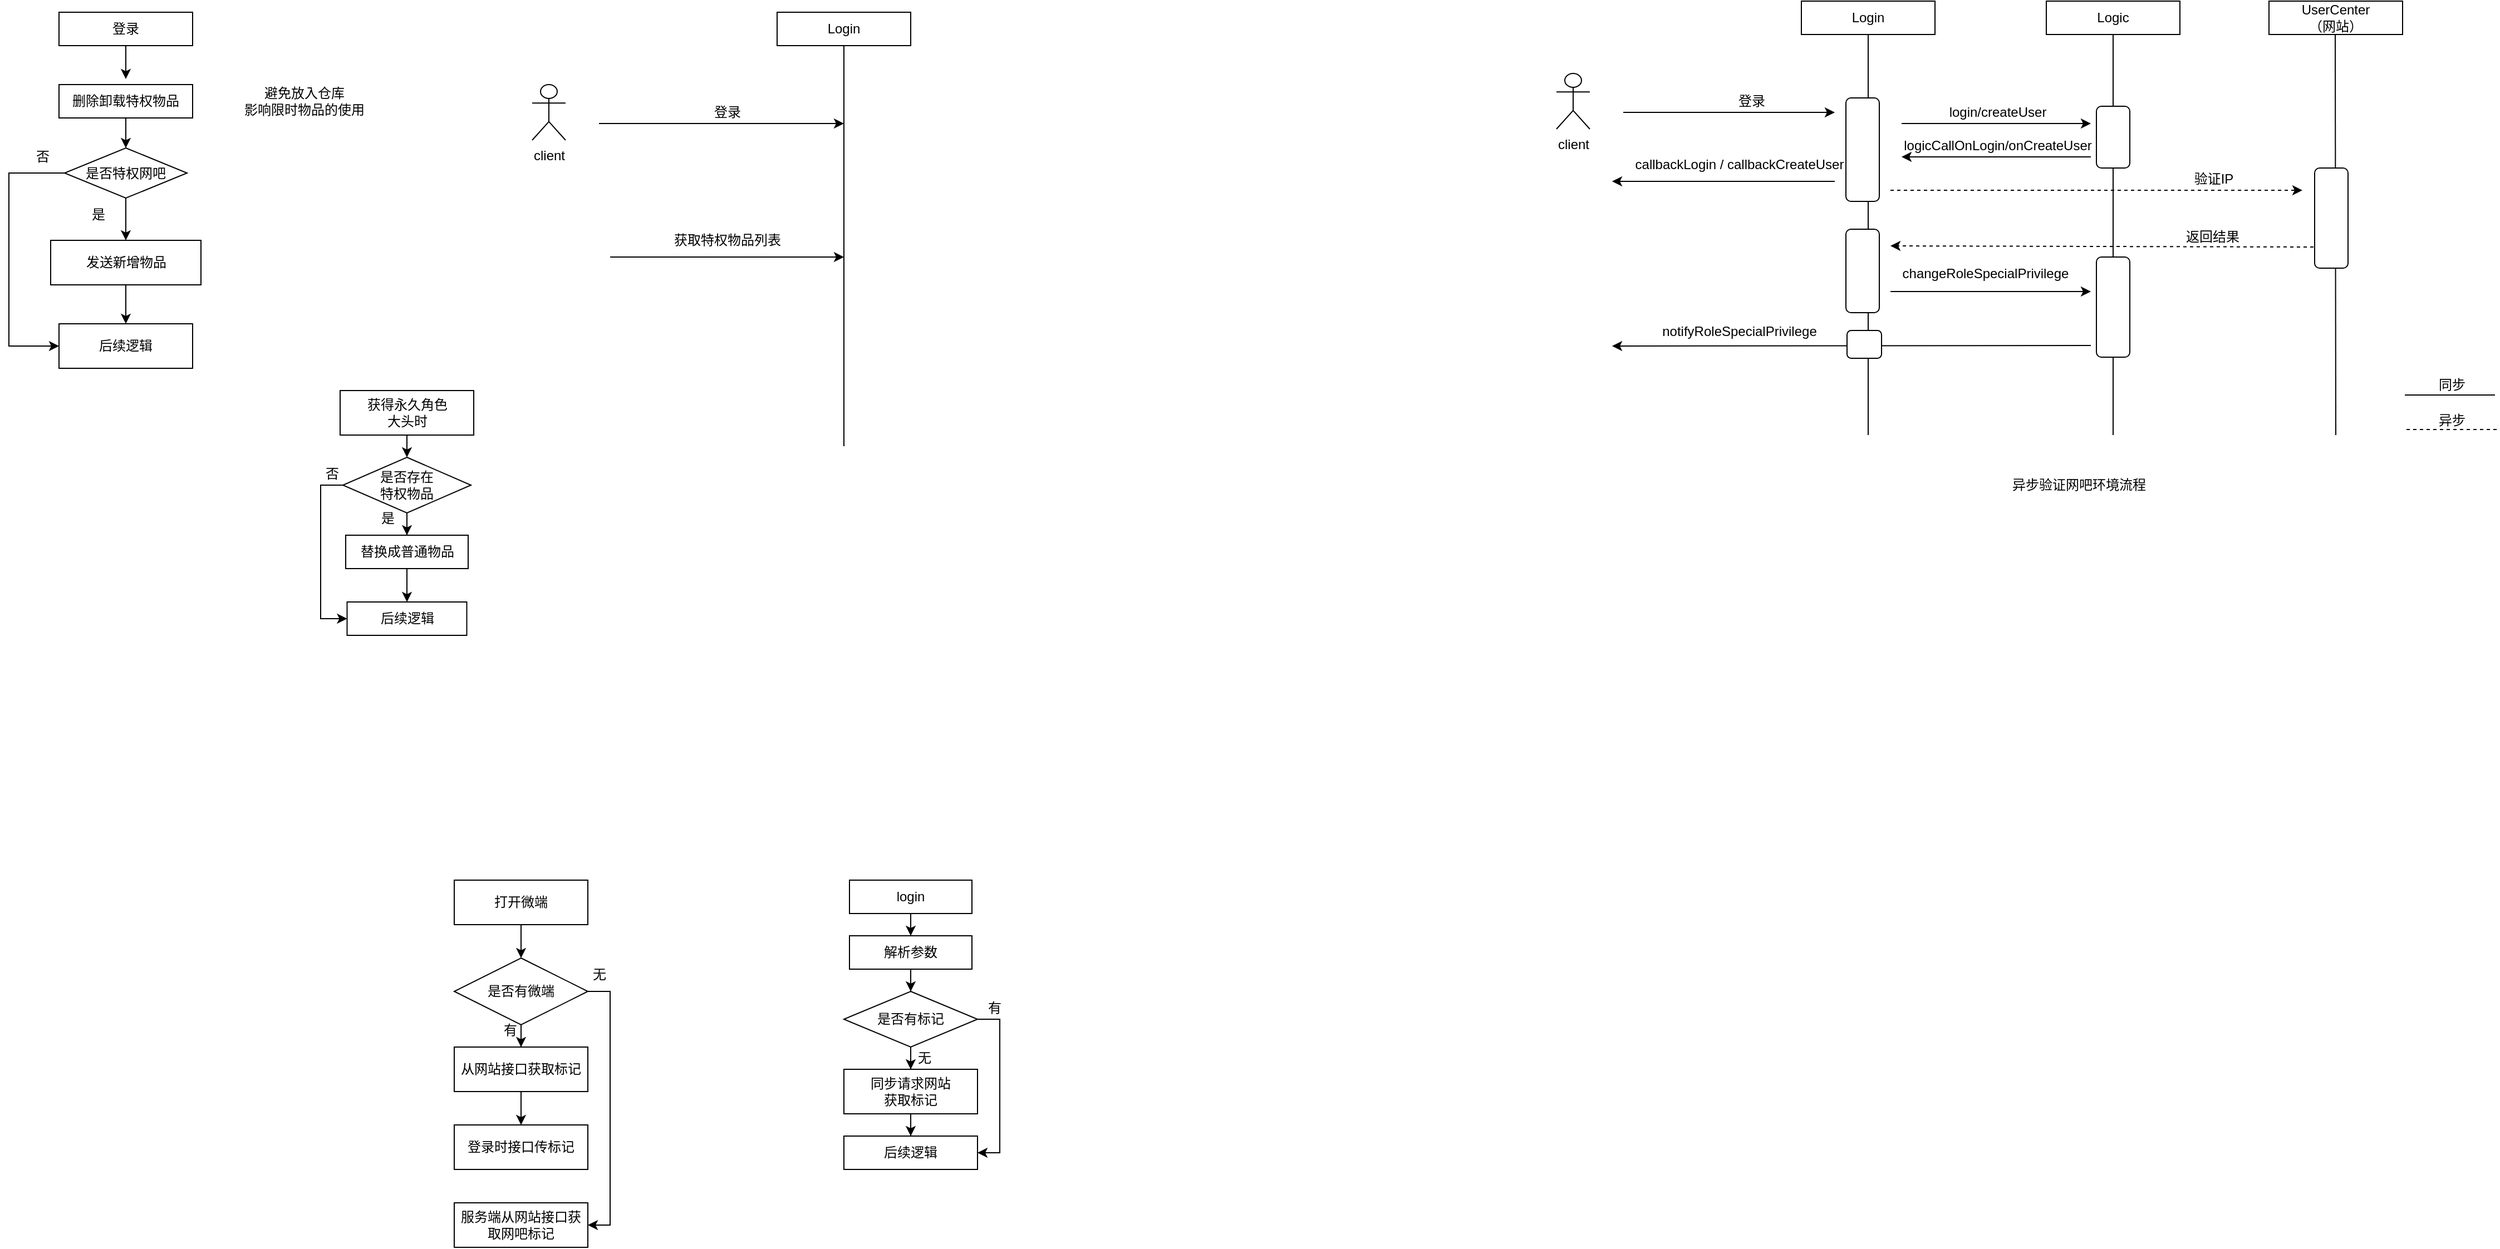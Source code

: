 <mxfile version="21.3.0" type="github">
  <diagram name="第 1 页" id="98STv8WHStd1L3syZUIn">
    <mxGraphModel dx="1434" dy="764" grid="0" gridSize="10" guides="1" tooltips="1" connect="1" arrows="1" fold="1" page="1" pageScale="1" pageWidth="4681" pageHeight="3300" math="0" shadow="0">
      <root>
        <mxCell id="0" />
        <mxCell id="1" parent="0" />
        <mxCell id="phvqhUlvL6FENhMKcl7T-6" style="edgeStyle=orthogonalEdgeStyle;rounded=0;orthogonalLoop=1;jettySize=auto;html=1;exitX=0.5;exitY=1;exitDx=0;exitDy=0;" parent="1" source="phvqhUlvL6FENhMKcl7T-1" edge="1">
          <mxGeometry relative="1" as="geometry">
            <mxPoint x="345" y="190" as="targetPoint" />
          </mxGeometry>
        </mxCell>
        <mxCell id="phvqhUlvL6FENhMKcl7T-1" value="登录" style="rounded=0;whiteSpace=wrap;html=1;" parent="1" vertex="1">
          <mxGeometry x="285" y="130" width="120" height="30" as="geometry" />
        </mxCell>
        <mxCell id="phvqhUlvL6FENhMKcl7T-7" style="edgeStyle=orthogonalEdgeStyle;rounded=0;orthogonalLoop=1;jettySize=auto;html=1;exitX=0;exitY=0.5;exitDx=0;exitDy=0;entryX=0;entryY=0.5;entryDx=0;entryDy=0;" parent="1" source="phvqhUlvL6FENhMKcl7T-2" target="phvqhUlvL6FENhMKcl7T-5" edge="1">
          <mxGeometry relative="1" as="geometry">
            <Array as="points">
              <mxPoint x="240" y="275" />
              <mxPoint x="240" y="430" />
            </Array>
          </mxGeometry>
        </mxCell>
        <mxCell id="phvqhUlvL6FENhMKcl7T-9" style="edgeStyle=orthogonalEdgeStyle;rounded=0;orthogonalLoop=1;jettySize=auto;html=1;exitX=0.5;exitY=1;exitDx=0;exitDy=0;" parent="1" source="phvqhUlvL6FENhMKcl7T-2" target="phvqhUlvL6FENhMKcl7T-3" edge="1">
          <mxGeometry relative="1" as="geometry" />
        </mxCell>
        <mxCell id="phvqhUlvL6FENhMKcl7T-2" value="是否特权网吧" style="rhombus;whiteSpace=wrap;html=1;" parent="1" vertex="1">
          <mxGeometry x="290" y="252" width="110" height="45" as="geometry" />
        </mxCell>
        <mxCell id="phvqhUlvL6FENhMKcl7T-11" style="edgeStyle=orthogonalEdgeStyle;rounded=0;orthogonalLoop=1;jettySize=auto;html=1;exitX=0.5;exitY=1;exitDx=0;exitDy=0;entryX=0.5;entryY=0;entryDx=0;entryDy=0;" parent="1" source="phvqhUlvL6FENhMKcl7T-3" target="phvqhUlvL6FENhMKcl7T-5" edge="1">
          <mxGeometry relative="1" as="geometry">
            <mxPoint x="345" y="405" as="targetPoint" />
          </mxGeometry>
        </mxCell>
        <mxCell id="phvqhUlvL6FENhMKcl7T-3" value="发送新增物品" style="whiteSpace=wrap;html=1;" parent="1" vertex="1">
          <mxGeometry x="277.5" y="335" width="135" height="40" as="geometry" />
        </mxCell>
        <mxCell id="phvqhUlvL6FENhMKcl7T-5" value="后续逻辑" style="whiteSpace=wrap;html=1;" parent="1" vertex="1">
          <mxGeometry x="285" y="410" width="120" height="40" as="geometry" />
        </mxCell>
        <mxCell id="phvqhUlvL6FENhMKcl7T-8" value="否" style="text;html=1;align=center;verticalAlign=middle;resizable=0;points=[];autosize=1;strokeColor=none;fillColor=none;" parent="1" vertex="1">
          <mxGeometry x="250" y="245" width="40" height="30" as="geometry" />
        </mxCell>
        <mxCell id="phvqhUlvL6FENhMKcl7T-10" value="是" style="text;html=1;align=center;verticalAlign=middle;resizable=0;points=[];autosize=1;strokeColor=none;fillColor=none;" parent="1" vertex="1">
          <mxGeometry x="300" y="297" width="40" height="30" as="geometry" />
        </mxCell>
        <mxCell id="phvqhUlvL6FENhMKcl7T-13" value="client" style="shape=umlActor;verticalLabelPosition=bottom;verticalAlign=top;html=1;outlineConnect=0;" parent="1" vertex="1">
          <mxGeometry x="710" y="195" width="30" height="50" as="geometry" />
        </mxCell>
        <mxCell id="phvqhUlvL6FENhMKcl7T-15" value="Login" style="rounded=0;whiteSpace=wrap;html=1;" parent="1" vertex="1">
          <mxGeometry x="930" y="130" width="120" height="30" as="geometry" />
        </mxCell>
        <mxCell id="phvqhUlvL6FENhMKcl7T-16" value="" style="endArrow=none;html=1;rounded=0;entryX=0.5;entryY=1;entryDx=0;entryDy=0;" parent="1" target="phvqhUlvL6FENhMKcl7T-15" edge="1">
          <mxGeometry width="50" height="50" relative="1" as="geometry">
            <mxPoint x="990" y="520" as="sourcePoint" />
            <mxPoint x="1030" y="270" as="targetPoint" />
          </mxGeometry>
        </mxCell>
        <mxCell id="phvqhUlvL6FENhMKcl7T-17" value="" style="endArrow=classic;html=1;rounded=0;" parent="1" edge="1">
          <mxGeometry width="50" height="50" relative="1" as="geometry">
            <mxPoint x="770" y="230" as="sourcePoint" />
            <mxPoint x="990" y="230" as="targetPoint" />
          </mxGeometry>
        </mxCell>
        <mxCell id="phvqhUlvL6FENhMKcl7T-18" value="登录" style="text;html=1;align=center;verticalAlign=middle;resizable=0;points=[];autosize=1;strokeColor=none;fillColor=none;" parent="1" vertex="1">
          <mxGeometry x="860" y="205" width="50" height="30" as="geometry" />
        </mxCell>
        <mxCell id="phvqhUlvL6FENhMKcl7T-19" value="" style="endArrow=classic;html=1;rounded=0;" parent="1" edge="1">
          <mxGeometry width="50" height="50" relative="1" as="geometry">
            <mxPoint x="780" y="350" as="sourcePoint" />
            <mxPoint x="990" y="350" as="targetPoint" />
          </mxGeometry>
        </mxCell>
        <mxCell id="phvqhUlvL6FENhMKcl7T-20" value="获取特权物品列表" style="text;html=1;align=center;verticalAlign=middle;resizable=0;points=[];autosize=1;strokeColor=none;fillColor=none;" parent="1" vertex="1">
          <mxGeometry x="825" y="320" width="120" height="30" as="geometry" />
        </mxCell>
        <mxCell id="phvqhUlvL6FENhMKcl7T-28" style="edgeStyle=orthogonalEdgeStyle;rounded=0;orthogonalLoop=1;jettySize=auto;html=1;exitX=0.5;exitY=1;exitDx=0;exitDy=0;entryX=0.5;entryY=0;entryDx=0;entryDy=0;" parent="1" source="phvqhUlvL6FENhMKcl7T-21" target="phvqhUlvL6FENhMKcl7T-26" edge="1">
          <mxGeometry relative="1" as="geometry" />
        </mxCell>
        <mxCell id="phvqhUlvL6FENhMKcl7T-21" value="获得永久角色&lt;br&gt;大头时" style="rounded=0;whiteSpace=wrap;html=1;" parent="1" vertex="1">
          <mxGeometry x="537.5" y="470" width="120" height="40" as="geometry" />
        </mxCell>
        <mxCell id="phvqhUlvL6FENhMKcl7T-23" style="edgeStyle=orthogonalEdgeStyle;rounded=0;orthogonalLoop=1;jettySize=auto;html=1;exitX=0.5;exitY=1;exitDx=0;exitDy=0;" parent="1" source="phvqhUlvL6FENhMKcl7T-22" target="phvqhUlvL6FENhMKcl7T-2" edge="1">
          <mxGeometry relative="1" as="geometry" />
        </mxCell>
        <mxCell id="phvqhUlvL6FENhMKcl7T-22" value="删除卸载特权物品" style="whiteSpace=wrap;html=1;" parent="1" vertex="1">
          <mxGeometry x="285" y="195" width="120" height="30" as="geometry" />
        </mxCell>
        <mxCell id="phvqhUlvL6FENhMKcl7T-24" value="避免放入仓库&lt;br&gt;影响限时物品的使用" style="text;html=1;align=center;verticalAlign=middle;resizable=0;points=[];autosize=1;strokeColor=none;fillColor=none;" parent="1" vertex="1">
          <mxGeometry x="440" y="190" width="130" height="40" as="geometry" />
        </mxCell>
        <mxCell id="phvqhUlvL6FENhMKcl7T-29" style="edgeStyle=orthogonalEdgeStyle;rounded=0;orthogonalLoop=1;jettySize=auto;html=1;exitX=0.5;exitY=1;exitDx=0;exitDy=0;" parent="1" source="phvqhUlvL6FENhMKcl7T-26" target="phvqhUlvL6FENhMKcl7T-27" edge="1">
          <mxGeometry relative="1" as="geometry" />
        </mxCell>
        <mxCell id="phvqhUlvL6FENhMKcl7T-32" style="edgeStyle=orthogonalEdgeStyle;rounded=0;orthogonalLoop=1;jettySize=auto;html=1;exitX=0;exitY=0.5;exitDx=0;exitDy=0;entryX=0;entryY=0.5;entryDx=0;entryDy=0;" parent="1" source="phvqhUlvL6FENhMKcl7T-26" target="phvqhUlvL6FENhMKcl7T-30" edge="1">
          <mxGeometry relative="1" as="geometry" />
        </mxCell>
        <mxCell id="phvqhUlvL6FENhMKcl7T-26" value="是否存在&lt;br&gt;特权物品" style="rhombus;whiteSpace=wrap;html=1;" parent="1" vertex="1">
          <mxGeometry x="540" y="530" width="115" height="50" as="geometry" />
        </mxCell>
        <mxCell id="phvqhUlvL6FENhMKcl7T-31" style="edgeStyle=orthogonalEdgeStyle;rounded=0;orthogonalLoop=1;jettySize=auto;html=1;exitX=0.5;exitY=1;exitDx=0;exitDy=0;" parent="1" source="phvqhUlvL6FENhMKcl7T-27" target="phvqhUlvL6FENhMKcl7T-30" edge="1">
          <mxGeometry relative="1" as="geometry" />
        </mxCell>
        <mxCell id="phvqhUlvL6FENhMKcl7T-27" value="替换成普通物品" style="whiteSpace=wrap;html=1;" parent="1" vertex="1">
          <mxGeometry x="542.5" y="600" width="110" height="30" as="geometry" />
        </mxCell>
        <mxCell id="phvqhUlvL6FENhMKcl7T-30" value="后续逻辑" style="whiteSpace=wrap;html=1;" parent="1" vertex="1">
          <mxGeometry x="543.75" y="660" width="107.5" height="30" as="geometry" />
        </mxCell>
        <mxCell id="phvqhUlvL6FENhMKcl7T-33" value="否" style="text;html=1;align=center;verticalAlign=middle;resizable=0;points=[];autosize=1;strokeColor=none;fillColor=none;" parent="1" vertex="1">
          <mxGeometry x="510" y="530" width="40" height="30" as="geometry" />
        </mxCell>
        <mxCell id="phvqhUlvL6FENhMKcl7T-34" value="是" style="text;html=1;align=center;verticalAlign=middle;resizable=0;points=[];autosize=1;strokeColor=none;fillColor=none;" parent="1" vertex="1">
          <mxGeometry x="560" y="570" width="40" height="30" as="geometry" />
        </mxCell>
        <mxCell id="-RgGbgqcO8dsYhHyFqqt-8" style="edgeStyle=orthogonalEdgeStyle;rounded=0;orthogonalLoop=1;jettySize=auto;html=1;" parent="1" source="-RgGbgqcO8dsYhHyFqqt-2" target="-RgGbgqcO8dsYhHyFqqt-3" edge="1">
          <mxGeometry relative="1" as="geometry" />
        </mxCell>
        <mxCell id="-RgGbgqcO8dsYhHyFqqt-2" value="打开微端" style="rounded=0;whiteSpace=wrap;html=1;" parent="1" vertex="1">
          <mxGeometry x="640" y="910" width="120" height="40" as="geometry" />
        </mxCell>
        <mxCell id="-RgGbgqcO8dsYhHyFqqt-7" style="edgeStyle=orthogonalEdgeStyle;rounded=0;orthogonalLoop=1;jettySize=auto;html=1;exitX=1;exitY=0.5;exitDx=0;exitDy=0;entryX=1;entryY=0.5;entryDx=0;entryDy=0;" parent="1" source="-RgGbgqcO8dsYhHyFqqt-3" target="-RgGbgqcO8dsYhHyFqqt-6" edge="1">
          <mxGeometry relative="1" as="geometry" />
        </mxCell>
        <mxCell id="-RgGbgqcO8dsYhHyFqqt-10" style="edgeStyle=orthogonalEdgeStyle;rounded=0;orthogonalLoop=1;jettySize=auto;html=1;exitX=0.5;exitY=1;exitDx=0;exitDy=0;" parent="1" source="-RgGbgqcO8dsYhHyFqqt-3" target="-RgGbgqcO8dsYhHyFqqt-4" edge="1">
          <mxGeometry relative="1" as="geometry" />
        </mxCell>
        <mxCell id="-RgGbgqcO8dsYhHyFqqt-3" value="是否有微端" style="rhombus;whiteSpace=wrap;html=1;" parent="1" vertex="1">
          <mxGeometry x="640" y="980" width="120" height="60" as="geometry" />
        </mxCell>
        <mxCell id="-RgGbgqcO8dsYhHyFqqt-11" style="edgeStyle=orthogonalEdgeStyle;rounded=0;orthogonalLoop=1;jettySize=auto;html=1;exitX=0.5;exitY=1;exitDx=0;exitDy=0;" parent="1" source="-RgGbgqcO8dsYhHyFqqt-4" target="-RgGbgqcO8dsYhHyFqqt-5" edge="1">
          <mxGeometry relative="1" as="geometry" />
        </mxCell>
        <mxCell id="-RgGbgqcO8dsYhHyFqqt-4" value="从网站接口获取标记" style="rounded=0;whiteSpace=wrap;html=1;" parent="1" vertex="1">
          <mxGeometry x="640" y="1060" width="120" height="40" as="geometry" />
        </mxCell>
        <mxCell id="-RgGbgqcO8dsYhHyFqqt-5" value="登录时接口传标记" style="rounded=0;whiteSpace=wrap;html=1;" parent="1" vertex="1">
          <mxGeometry x="640" y="1130" width="120" height="40" as="geometry" />
        </mxCell>
        <mxCell id="-RgGbgqcO8dsYhHyFqqt-6" value="服务端从网站接口获取网吧标记" style="whiteSpace=wrap;html=1;" parent="1" vertex="1">
          <mxGeometry x="640" y="1200" width="120" height="40" as="geometry" />
        </mxCell>
        <mxCell id="-RgGbgqcO8dsYhHyFqqt-20" style="edgeStyle=orthogonalEdgeStyle;rounded=0;orthogonalLoop=1;jettySize=auto;html=1;exitX=0.5;exitY=1;exitDx=0;exitDy=0;" parent="1" source="-RgGbgqcO8dsYhHyFqqt-12" target="-RgGbgqcO8dsYhHyFqqt-14" edge="1">
          <mxGeometry relative="1" as="geometry" />
        </mxCell>
        <mxCell id="-RgGbgqcO8dsYhHyFqqt-12" value="login" style="whiteSpace=wrap;html=1;" parent="1" vertex="1">
          <mxGeometry x="995" y="910" width="110" height="30" as="geometry" />
        </mxCell>
        <mxCell id="-RgGbgqcO8dsYhHyFqqt-19" style="edgeStyle=orthogonalEdgeStyle;rounded=0;orthogonalLoop=1;jettySize=auto;html=1;exitX=0.5;exitY=1;exitDx=0;exitDy=0;" parent="1" source="-RgGbgqcO8dsYhHyFqqt-14" target="-RgGbgqcO8dsYhHyFqqt-16" edge="1">
          <mxGeometry relative="1" as="geometry" />
        </mxCell>
        <mxCell id="-RgGbgqcO8dsYhHyFqqt-14" value="解析参数" style="whiteSpace=wrap;html=1;" parent="1" vertex="1">
          <mxGeometry x="995" y="960" width="110" height="30" as="geometry" />
        </mxCell>
        <mxCell id="-RgGbgqcO8dsYhHyFqqt-18" style="edgeStyle=orthogonalEdgeStyle;rounded=0;orthogonalLoop=1;jettySize=auto;html=1;exitX=0.5;exitY=1;exitDx=0;exitDy=0;" parent="1" source="-RgGbgqcO8dsYhHyFqqt-16" target="-RgGbgqcO8dsYhHyFqqt-17" edge="1">
          <mxGeometry relative="1" as="geometry" />
        </mxCell>
        <mxCell id="-RgGbgqcO8dsYhHyFqqt-22" style="edgeStyle=orthogonalEdgeStyle;rounded=0;orthogonalLoop=1;jettySize=auto;html=1;exitX=1;exitY=0.5;exitDx=0;exitDy=0;entryX=1;entryY=0.5;entryDx=0;entryDy=0;" parent="1" source="-RgGbgqcO8dsYhHyFqqt-16" target="-RgGbgqcO8dsYhHyFqqt-21" edge="1">
          <mxGeometry relative="1" as="geometry" />
        </mxCell>
        <mxCell id="-RgGbgqcO8dsYhHyFqqt-16" value="是否有标记" style="rhombus;whiteSpace=wrap;html=1;" parent="1" vertex="1">
          <mxGeometry x="990" y="1010" width="120" height="50" as="geometry" />
        </mxCell>
        <mxCell id="H0Z4SPyuUpIXEGKOyH6C-5" style="edgeStyle=orthogonalEdgeStyle;rounded=0;orthogonalLoop=1;jettySize=auto;html=1;exitX=0.5;exitY=1;exitDx=0;exitDy=0;fontFamily=Helvetica;fontSize=12;fontColor=default;" parent="1" source="-RgGbgqcO8dsYhHyFqqt-17" target="-RgGbgqcO8dsYhHyFqqt-21" edge="1">
          <mxGeometry relative="1" as="geometry" />
        </mxCell>
        <mxCell id="-RgGbgqcO8dsYhHyFqqt-17" value="同步请求网站&lt;br&gt;获取标记" style="whiteSpace=wrap;html=1;" parent="1" vertex="1">
          <mxGeometry x="990" y="1080" width="120" height="40" as="geometry" />
        </mxCell>
        <mxCell id="-RgGbgqcO8dsYhHyFqqt-21" value="后续逻辑" style="whiteSpace=wrap;html=1;" parent="1" vertex="1">
          <mxGeometry x="990" y="1140" width="120" height="30" as="geometry" />
        </mxCell>
        <mxCell id="H0Z4SPyuUpIXEGKOyH6C-1" value="无" style="text;html=1;align=center;verticalAlign=middle;resizable=0;points=[];autosize=1;strokeColor=none;fillColor=none;" parent="1" vertex="1">
          <mxGeometry x="750" y="980" width="40" height="30" as="geometry" />
        </mxCell>
        <mxCell id="H0Z4SPyuUpIXEGKOyH6C-2" value="有" style="text;html=1;align=center;verticalAlign=middle;resizable=0;points=[];autosize=1;strokeColor=none;fillColor=none;" parent="1" vertex="1">
          <mxGeometry x="670" y="1030" width="40" height="30" as="geometry" />
        </mxCell>
        <mxCell id="H0Z4SPyuUpIXEGKOyH6C-3" value="有" style="text;html=1;align=center;verticalAlign=middle;resizable=0;points=[];autosize=1;strokeColor=none;fillColor=none;" parent="1" vertex="1">
          <mxGeometry x="1105" y="1010" width="40" height="30" as="geometry" />
        </mxCell>
        <mxCell id="H0Z4SPyuUpIXEGKOyH6C-4" value="无" style="text;html=1;align=center;verticalAlign=middle;resizable=0;points=[];autosize=1;strokeColor=none;fillColor=none;fontSize=12;fontFamily=Helvetica;fontColor=default;" parent="1" vertex="1">
          <mxGeometry x="1042" y="1055" width="40" height="30" as="geometry" />
        </mxCell>
        <mxCell id="SCZScGobW7Ff4dPXzGE5-6" value="client" style="shape=umlActor;verticalLabelPosition=bottom;verticalAlign=top;html=1;outlineConnect=0;" parent="1" vertex="1">
          <mxGeometry x="1630" y="185" width="30" height="50" as="geometry" />
        </mxCell>
        <mxCell id="SCZScGobW7Ff4dPXzGE5-7" value="Login" style="rounded=0;whiteSpace=wrap;html=1;" parent="1" vertex="1">
          <mxGeometry x="1850" y="120" width="120" height="30" as="geometry" />
        </mxCell>
        <mxCell id="SCZScGobW7Ff4dPXzGE5-8" value="" style="endArrow=none;html=1;rounded=0;entryX=0.5;entryY=1;entryDx=0;entryDy=0;" parent="1" target="SCZScGobW7Ff4dPXzGE5-7" edge="1">
          <mxGeometry width="50" height="50" relative="1" as="geometry">
            <mxPoint x="1910" y="510" as="sourcePoint" />
            <mxPoint x="1950" y="260" as="targetPoint" />
          </mxGeometry>
        </mxCell>
        <mxCell id="SCZScGobW7Ff4dPXzGE5-9" value="" style="endArrow=classic;html=1;rounded=0;" parent="1" edge="1">
          <mxGeometry width="50" height="50" relative="1" as="geometry">
            <mxPoint x="1690" y="220" as="sourcePoint" />
            <mxPoint x="1880" y="220" as="targetPoint" />
          </mxGeometry>
        </mxCell>
        <mxCell id="SCZScGobW7Ff4dPXzGE5-10" value="登录" style="text;html=1;align=center;verticalAlign=middle;resizable=0;points=[];autosize=1;strokeColor=none;fillColor=none;" parent="1" vertex="1">
          <mxGeometry x="1780" y="195" width="50" height="30" as="geometry" />
        </mxCell>
        <mxCell id="SCZScGobW7Ff4dPXzGE5-11" value="" style="endArrow=classic;html=1;rounded=0;" parent="1" edge="1">
          <mxGeometry width="50" height="50" relative="1" as="geometry">
            <mxPoint x="1880" y="282" as="sourcePoint" />
            <mxPoint x="1680" y="282" as="targetPoint" />
          </mxGeometry>
        </mxCell>
        <mxCell id="SCZScGobW7Ff4dPXzGE5-12" value="callbackLogin /&amp;nbsp;callbackCreateUser" style="text;html=1;align=center;verticalAlign=middle;resizable=0;points=[];autosize=1;strokeColor=none;fillColor=none;" parent="1" vertex="1">
          <mxGeometry x="1691.5" y="254" width="205" height="26" as="geometry" />
        </mxCell>
        <mxCell id="SCZScGobW7Ff4dPXzGE5-13" value="Logic" style="rounded=0;whiteSpace=wrap;html=1;" parent="1" vertex="1">
          <mxGeometry x="2070" y="120" width="120" height="30" as="geometry" />
        </mxCell>
        <mxCell id="SCZScGobW7Ff4dPXzGE5-14" value="" style="endArrow=none;html=1;rounded=0;entryX=0.5;entryY=1;entryDx=0;entryDy=0;" parent="1" source="SCZScGobW7Ff4dPXzGE5-19" target="SCZScGobW7Ff4dPXzGE5-13" edge="1">
          <mxGeometry width="50" height="50" relative="1" as="geometry">
            <mxPoint x="2130" y="520" as="sourcePoint" />
            <mxPoint x="2150" y="180" as="targetPoint" />
          </mxGeometry>
        </mxCell>
        <mxCell id="SCZScGobW7Ff4dPXzGE5-16" value="" style="rounded=1;whiteSpace=wrap;html=1;" parent="1" vertex="1">
          <mxGeometry x="1890" y="207" width="30" height="93" as="geometry" />
        </mxCell>
        <mxCell id="SCZScGobW7Ff4dPXzGE5-20" value="" style="endArrow=none;html=1;rounded=0;entryX=0.5;entryY=1;entryDx=0;entryDy=0;" parent="1" source="SCZScGobW7Ff4dPXzGE5-38" target="SCZScGobW7Ff4dPXzGE5-19" edge="1">
          <mxGeometry width="50" height="50" relative="1" as="geometry">
            <mxPoint x="2130" y="510" as="sourcePoint" />
            <mxPoint x="2130" y="150" as="targetPoint" />
          </mxGeometry>
        </mxCell>
        <mxCell id="SCZScGobW7Ff4dPXzGE5-19" value="" style="rounded=1;whiteSpace=wrap;html=1;" parent="1" vertex="1">
          <mxGeometry x="2115" y="214.5" width="30" height="55.5" as="geometry" />
        </mxCell>
        <mxCell id="SCZScGobW7Ff4dPXzGE5-21" value="" style="endArrow=classic;html=1;rounded=0;" parent="1" edge="1">
          <mxGeometry width="50" height="50" relative="1" as="geometry">
            <mxPoint x="1940" y="230" as="sourcePoint" />
            <mxPoint x="2110" y="230" as="targetPoint" />
          </mxGeometry>
        </mxCell>
        <mxCell id="SCZScGobW7Ff4dPXzGE5-22" value="login/createUser" style="text;html=1;align=center;verticalAlign=middle;resizable=0;points=[];autosize=1;strokeColor=none;fillColor=none;" parent="1" vertex="1">
          <mxGeometry x="1973" y="207" width="105" height="26" as="geometry" />
        </mxCell>
        <mxCell id="SCZScGobW7Ff4dPXzGE5-23" value="" style="endArrow=classic;html=1;rounded=0;" parent="1" edge="1">
          <mxGeometry width="50" height="50" relative="1" as="geometry">
            <mxPoint x="2110" y="260" as="sourcePoint" />
            <mxPoint x="1940" y="260" as="targetPoint" />
          </mxGeometry>
        </mxCell>
        <mxCell id="SCZScGobW7Ff4dPXzGE5-24" value="logicCallOnLogin/onCreateUser" style="text;html=1;align=center;verticalAlign=middle;resizable=0;points=[];autosize=1;strokeColor=none;fillColor=none;" parent="1" vertex="1">
          <mxGeometry x="1932" y="237" width="187" height="26" as="geometry" />
        </mxCell>
        <mxCell id="SCZScGobW7Ff4dPXzGE5-26" value="UserCenter&lt;br&gt;（网站）" style="rounded=0;whiteSpace=wrap;html=1;" parent="1" vertex="1">
          <mxGeometry x="2270" y="120" width="120" height="30" as="geometry" />
        </mxCell>
        <mxCell id="SCZScGobW7Ff4dPXzGE5-27" value="" style="endArrow=none;html=1;rounded=0;entryX=0.5;entryY=1;entryDx=0;entryDy=0;" parent="1" edge="1">
          <mxGeometry width="50" height="50" relative="1" as="geometry">
            <mxPoint x="2330" y="510" as="sourcePoint" />
            <mxPoint x="2329.5" y="150" as="targetPoint" />
          </mxGeometry>
        </mxCell>
        <mxCell id="SCZScGobW7Ff4dPXzGE5-28" value="" style="endArrow=classic;html=1;rounded=0;dashed=1;" parent="1" edge="1">
          <mxGeometry width="50" height="50" relative="1" as="geometry">
            <mxPoint x="1930" y="290" as="sourcePoint" />
            <mxPoint x="2300" y="290" as="targetPoint" />
          </mxGeometry>
        </mxCell>
        <mxCell id="SCZScGobW7Ff4dPXzGE5-29" value="" style="rounded=1;whiteSpace=wrap;html=1;" parent="1" vertex="1">
          <mxGeometry x="2311" y="270" width="30" height="90" as="geometry" />
        </mxCell>
        <mxCell id="SCZScGobW7Ff4dPXzGE5-30" value="" style="rounded=1;whiteSpace=wrap;html=1;" parent="1" vertex="1">
          <mxGeometry x="1890" y="325" width="30" height="75" as="geometry" />
        </mxCell>
        <mxCell id="SCZScGobW7Ff4dPXzGE5-31" value="验证IP" style="text;html=1;align=center;verticalAlign=middle;resizable=0;points=[];autosize=1;strokeColor=none;fillColor=none;" parent="1" vertex="1">
          <mxGeometry x="2190" y="265" width="60" height="30" as="geometry" />
        </mxCell>
        <mxCell id="SCZScGobW7Ff4dPXzGE5-33" value="" style="endArrow=classic;html=1;rounded=0;dashed=1;" parent="1" edge="1">
          <mxGeometry width="50" height="50" relative="1" as="geometry">
            <mxPoint x="2310" y="341" as="sourcePoint" />
            <mxPoint x="1930" y="340" as="targetPoint" />
          </mxGeometry>
        </mxCell>
        <mxCell id="SCZScGobW7Ff4dPXzGE5-34" value="返回结果" style="text;html=1;align=center;verticalAlign=middle;resizable=0;points=[];autosize=1;strokeColor=none;fillColor=none;" parent="1" vertex="1">
          <mxGeometry x="2184" y="317" width="70" height="30" as="geometry" />
        </mxCell>
        <mxCell id="SCZScGobW7Ff4dPXzGE5-39" value="" style="endArrow=none;html=1;rounded=0;entryX=0.5;entryY=1;entryDx=0;entryDy=0;" parent="1" target="SCZScGobW7Ff4dPXzGE5-38" edge="1">
          <mxGeometry width="50" height="50" relative="1" as="geometry">
            <mxPoint x="2130" y="510" as="sourcePoint" />
            <mxPoint x="2130" y="270" as="targetPoint" />
          </mxGeometry>
        </mxCell>
        <mxCell id="SCZScGobW7Ff4dPXzGE5-38" value="" style="rounded=1;whiteSpace=wrap;html=1;" parent="1" vertex="1">
          <mxGeometry x="2115" y="350" width="30" height="90" as="geometry" />
        </mxCell>
        <mxCell id="SCZScGobW7Ff4dPXzGE5-40" value="" style="endArrow=classic;html=1;rounded=0;" parent="1" edge="1">
          <mxGeometry width="50" height="50" relative="1" as="geometry">
            <mxPoint x="1930" y="381" as="sourcePoint" />
            <mxPoint x="2110" y="381" as="targetPoint" />
          </mxGeometry>
        </mxCell>
        <mxCell id="SCZScGobW7Ff4dPXzGE5-42" value="changeRoleSpecialPrivilege" style="text;html=1;align=center;verticalAlign=middle;resizable=0;points=[];autosize=1;strokeColor=none;fillColor=none;" parent="1" vertex="1">
          <mxGeometry x="1930" y="350" width="170" height="30" as="geometry" />
        </mxCell>
        <mxCell id="SCZScGobW7Ff4dPXzGE5-43" value="notifyRoleSpecialPrivilege" style="text;html=1;align=center;verticalAlign=middle;resizable=0;points=[];autosize=1;strokeColor=none;fillColor=none;" parent="1" vertex="1">
          <mxGeometry x="1714" y="402" width="160" height="30" as="geometry" />
        </mxCell>
        <mxCell id="SCZScGobW7Ff4dPXzGE5-45" value="" style="edgeStyle=none;orthogonalLoop=1;jettySize=auto;html=1;rounded=0;" parent="1" edge="1">
          <mxGeometry width="100" relative="1" as="geometry">
            <mxPoint x="2110" y="429.5" as="sourcePoint" />
            <mxPoint x="1680" y="430" as="targetPoint" />
            <Array as="points" />
          </mxGeometry>
        </mxCell>
        <mxCell id="SCZScGobW7Ff4dPXzGE5-48" value="" style="endArrow=none;html=1;rounded=0;" parent="1" edge="1">
          <mxGeometry width="50" height="50" relative="1" as="geometry">
            <mxPoint x="2392" y="474" as="sourcePoint" />
            <mxPoint x="2473" y="474" as="targetPoint" />
          </mxGeometry>
        </mxCell>
        <mxCell id="SCZScGobW7Ff4dPXzGE5-49" value="同步" style="text;html=1;align=center;verticalAlign=middle;resizable=0;points=[];autosize=1;strokeColor=none;fillColor=none;" parent="1" vertex="1">
          <mxGeometry x="2413" y="452" width="42" height="26" as="geometry" />
        </mxCell>
        <mxCell id="SCZScGobW7Ff4dPXzGE5-50" value="" style="endArrow=none;html=1;rounded=0;dashed=1;" parent="1" edge="1">
          <mxGeometry width="50" height="50" relative="1" as="geometry">
            <mxPoint x="2393.5" y="505" as="sourcePoint" />
            <mxPoint x="2475" y="505" as="targetPoint" />
          </mxGeometry>
        </mxCell>
        <mxCell id="SCZScGobW7Ff4dPXzGE5-51" value="异步" style="text;html=1;align=center;verticalAlign=middle;resizable=0;points=[];autosize=1;strokeColor=none;fillColor=none;" parent="1" vertex="1">
          <mxGeometry x="2413" y="484" width="42" height="26" as="geometry" />
        </mxCell>
        <mxCell id="SCZScGobW7Ff4dPXzGE5-53" value="" style="rounded=1;whiteSpace=wrap;html=1;" parent="1" vertex="1">
          <mxGeometry x="1891" y="416" width="31" height="25" as="geometry" />
        </mxCell>
        <mxCell id="SCZScGobW7Ff4dPXzGE5-54" value="异步验证网吧环境流程" style="text;html=1;align=center;verticalAlign=middle;resizable=0;points=[];autosize=1;strokeColor=none;fillColor=none;" parent="1" vertex="1">
          <mxGeometry x="2030" y="542" width="138" height="26" as="geometry" />
        </mxCell>
      </root>
    </mxGraphModel>
  </diagram>
</mxfile>
